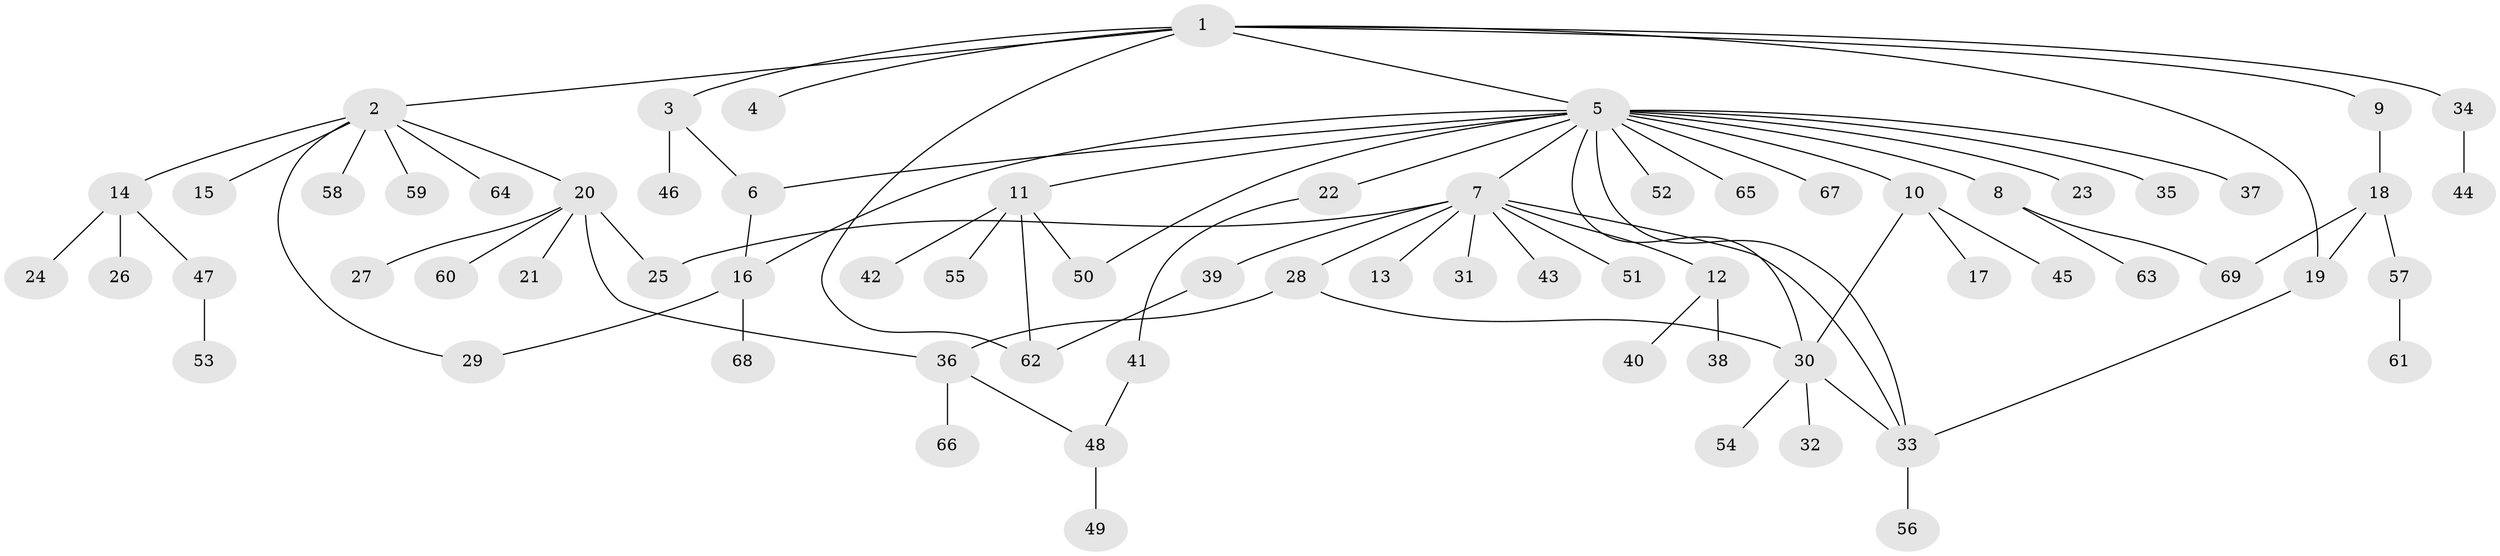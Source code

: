 // coarse degree distribution, {8: 0.041666666666666664, 3: 0.125, 1: 0.5625, 16: 0.020833333333333332, 11: 0.020833333333333332, 2: 0.14583333333333334, 4: 0.020833333333333332, 7: 0.020833333333333332, 6: 0.020833333333333332, 5: 0.020833333333333332}
// Generated by graph-tools (version 1.1) at 2025/18/03/04/25 18:18:17]
// undirected, 69 vertices, 84 edges
graph export_dot {
graph [start="1"]
  node [color=gray90,style=filled];
  1;
  2;
  3;
  4;
  5;
  6;
  7;
  8;
  9;
  10;
  11;
  12;
  13;
  14;
  15;
  16;
  17;
  18;
  19;
  20;
  21;
  22;
  23;
  24;
  25;
  26;
  27;
  28;
  29;
  30;
  31;
  32;
  33;
  34;
  35;
  36;
  37;
  38;
  39;
  40;
  41;
  42;
  43;
  44;
  45;
  46;
  47;
  48;
  49;
  50;
  51;
  52;
  53;
  54;
  55;
  56;
  57;
  58;
  59;
  60;
  61;
  62;
  63;
  64;
  65;
  66;
  67;
  68;
  69;
  1 -- 2;
  1 -- 3;
  1 -- 4;
  1 -- 5;
  1 -- 9;
  1 -- 19;
  1 -- 34;
  1 -- 62;
  2 -- 14;
  2 -- 15;
  2 -- 20;
  2 -- 29;
  2 -- 58;
  2 -- 59;
  2 -- 64;
  3 -- 6;
  3 -- 46;
  5 -- 6;
  5 -- 7;
  5 -- 8;
  5 -- 10;
  5 -- 11;
  5 -- 16;
  5 -- 22;
  5 -- 23;
  5 -- 30;
  5 -- 33;
  5 -- 35;
  5 -- 37;
  5 -- 50;
  5 -- 52;
  5 -- 65;
  5 -- 67;
  6 -- 16;
  7 -- 12;
  7 -- 13;
  7 -- 25;
  7 -- 28;
  7 -- 31;
  7 -- 33;
  7 -- 39;
  7 -- 43;
  7 -- 51;
  8 -- 63;
  8 -- 69;
  9 -- 18;
  10 -- 17;
  10 -- 30;
  10 -- 45;
  11 -- 42;
  11 -- 50;
  11 -- 55;
  11 -- 62;
  12 -- 38;
  12 -- 40;
  14 -- 24;
  14 -- 26;
  14 -- 47;
  16 -- 29;
  16 -- 68;
  18 -- 19;
  18 -- 57;
  18 -- 69;
  19 -- 33;
  20 -- 21;
  20 -- 25;
  20 -- 27;
  20 -- 36;
  20 -- 60;
  22 -- 41;
  28 -- 30;
  28 -- 36;
  30 -- 32;
  30 -- 33;
  30 -- 54;
  33 -- 56;
  34 -- 44;
  36 -- 48;
  36 -- 66;
  39 -- 62;
  41 -- 48;
  47 -- 53;
  48 -- 49;
  57 -- 61;
}
